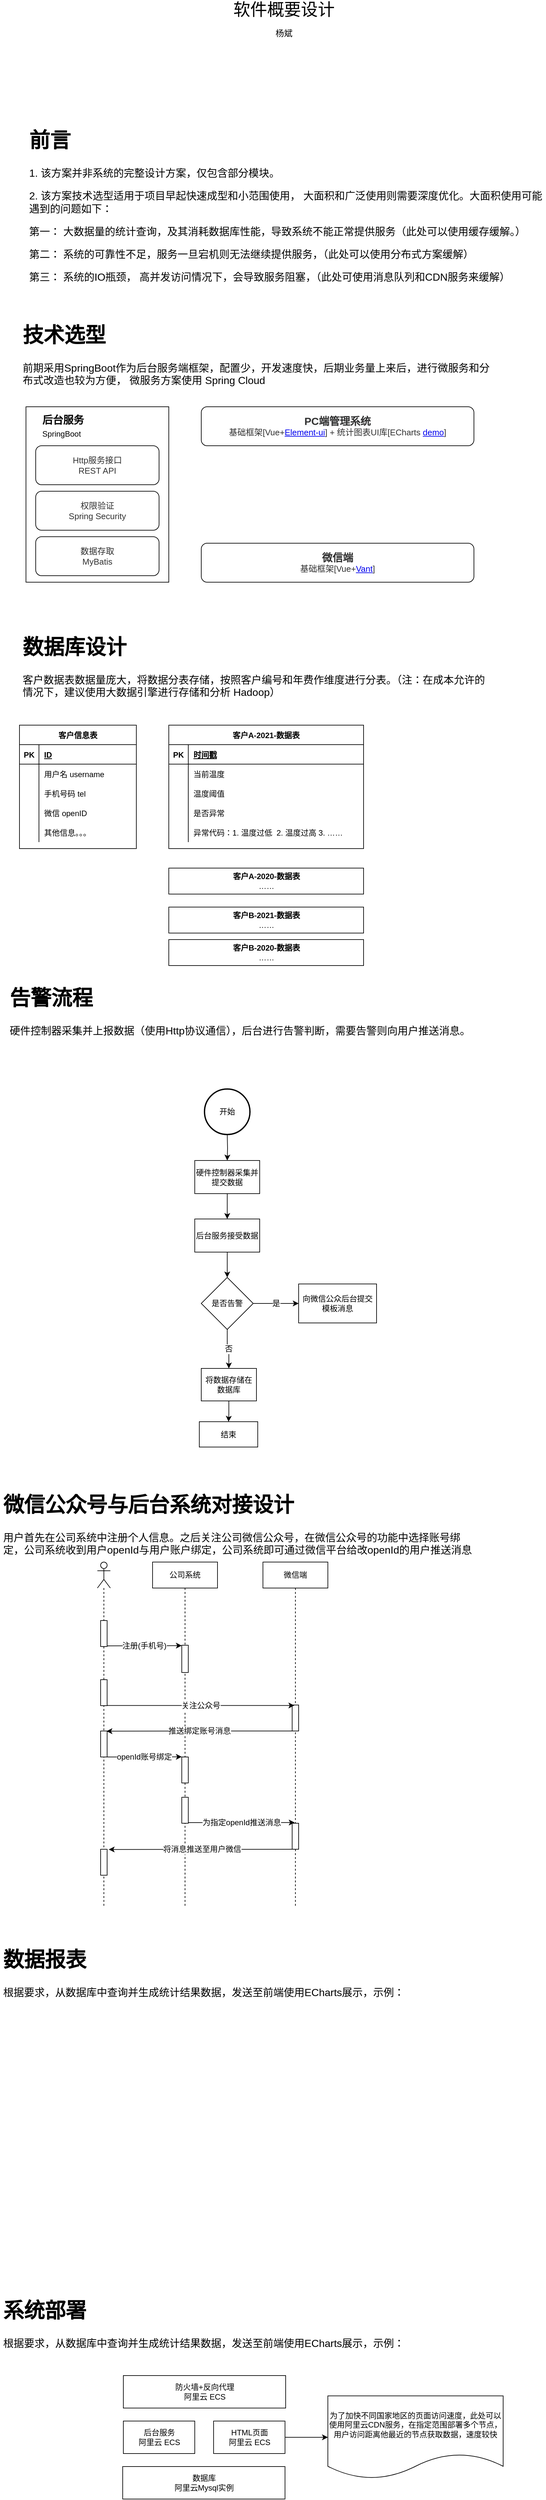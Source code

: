 <mxfile version="14.4.3" type="github">
  <diagram id="JHaTWVX0i-lWZitRwSfC" name="Page-1">
    <mxGraphModel dx="1185" dy="1783" grid="1" gridSize="10" guides="1" tooltips="1" connect="1" arrows="1" fold="1" page="1" pageScale="1" pageWidth="827" pageHeight="1169" math="0" shadow="0">
      <root>
        <mxCell id="0" />
        <mxCell id="1" parent="0" />
        <mxCell id="ALFkqxRXxDszs7MNfKY9-43" value="" style="rounded=0;whiteSpace=wrap;html=1;" vertex="1" parent="1">
          <mxGeometry x="70" y="100" width="220" height="270" as="geometry" />
        </mxCell>
        <mxCell id="fmQV6IIz-ANYhuj0cnn7-2" value="客户信息表" style="shape=table;startSize=30;container=1;collapsible=1;childLayout=tableLayout;fixedRows=1;rowLines=0;fontStyle=1;align=center;resizeLast=1;" parent="1" vertex="1">
          <mxGeometry x="60" y="590" width="180" height="190" as="geometry" />
        </mxCell>
        <mxCell id="fmQV6IIz-ANYhuj0cnn7-3" value="" style="shape=partialRectangle;collapsible=0;dropTarget=0;pointerEvents=0;fillColor=none;top=0;left=0;bottom=1;right=0;points=[[0,0.5],[1,0.5]];portConstraint=eastwest;" parent="fmQV6IIz-ANYhuj0cnn7-2" vertex="1">
          <mxGeometry y="30" width="180" height="30" as="geometry" />
        </mxCell>
        <mxCell id="fmQV6IIz-ANYhuj0cnn7-4" value="PK" style="shape=partialRectangle;connectable=0;fillColor=none;top=0;left=0;bottom=0;right=0;fontStyle=1;overflow=hidden;" parent="fmQV6IIz-ANYhuj0cnn7-3" vertex="1">
          <mxGeometry width="30" height="30" as="geometry" />
        </mxCell>
        <mxCell id="fmQV6IIz-ANYhuj0cnn7-5" value="ID" style="shape=partialRectangle;connectable=0;fillColor=none;top=0;left=0;bottom=0;right=0;align=left;spacingLeft=6;fontStyle=5;overflow=hidden;" parent="fmQV6IIz-ANYhuj0cnn7-3" vertex="1">
          <mxGeometry x="30" width="150" height="30" as="geometry" />
        </mxCell>
        <mxCell id="fmQV6IIz-ANYhuj0cnn7-6" value="" style="shape=partialRectangle;collapsible=0;dropTarget=0;pointerEvents=0;fillColor=none;top=0;left=0;bottom=0;right=0;points=[[0,0.5],[1,0.5]];portConstraint=eastwest;" parent="fmQV6IIz-ANYhuj0cnn7-2" vertex="1">
          <mxGeometry y="60" width="180" height="30" as="geometry" />
        </mxCell>
        <mxCell id="fmQV6IIz-ANYhuj0cnn7-7" value="" style="shape=partialRectangle;connectable=0;fillColor=none;top=0;left=0;bottom=0;right=0;editable=1;overflow=hidden;" parent="fmQV6IIz-ANYhuj0cnn7-6" vertex="1">
          <mxGeometry width="30" height="30" as="geometry" />
        </mxCell>
        <mxCell id="fmQV6IIz-ANYhuj0cnn7-8" value="用户名 username" style="shape=partialRectangle;connectable=0;fillColor=none;top=0;left=0;bottom=0;right=0;align=left;spacingLeft=6;overflow=hidden;" parent="fmQV6IIz-ANYhuj0cnn7-6" vertex="1">
          <mxGeometry x="30" width="150" height="30" as="geometry" />
        </mxCell>
        <mxCell id="fmQV6IIz-ANYhuj0cnn7-9" value="" style="shape=partialRectangle;collapsible=0;dropTarget=0;pointerEvents=0;fillColor=none;top=0;left=0;bottom=0;right=0;points=[[0,0.5],[1,0.5]];portConstraint=eastwest;" parent="fmQV6IIz-ANYhuj0cnn7-2" vertex="1">
          <mxGeometry y="90" width="180" height="30" as="geometry" />
        </mxCell>
        <mxCell id="fmQV6IIz-ANYhuj0cnn7-10" value="" style="shape=partialRectangle;connectable=0;fillColor=none;top=0;left=0;bottom=0;right=0;editable=1;overflow=hidden;" parent="fmQV6IIz-ANYhuj0cnn7-9" vertex="1">
          <mxGeometry width="30" height="30" as="geometry" />
        </mxCell>
        <mxCell id="fmQV6IIz-ANYhuj0cnn7-11" value="手机号码 tel" style="shape=partialRectangle;connectable=0;fillColor=none;top=0;left=0;bottom=0;right=0;align=left;spacingLeft=6;overflow=hidden;" parent="fmQV6IIz-ANYhuj0cnn7-9" vertex="1">
          <mxGeometry x="30" width="150" height="30" as="geometry" />
        </mxCell>
        <mxCell id="fmQV6IIz-ANYhuj0cnn7-12" value="" style="shape=partialRectangle;collapsible=0;dropTarget=0;pointerEvents=0;fillColor=none;top=0;left=0;bottom=0;right=0;points=[[0,0.5],[1,0.5]];portConstraint=eastwest;" parent="fmQV6IIz-ANYhuj0cnn7-2" vertex="1">
          <mxGeometry y="120" width="180" height="30" as="geometry" />
        </mxCell>
        <mxCell id="fmQV6IIz-ANYhuj0cnn7-13" value="" style="shape=partialRectangle;connectable=0;fillColor=none;top=0;left=0;bottom=0;right=0;editable=1;overflow=hidden;" parent="fmQV6IIz-ANYhuj0cnn7-12" vertex="1">
          <mxGeometry width="30" height="30" as="geometry" />
        </mxCell>
        <mxCell id="fmQV6IIz-ANYhuj0cnn7-14" value="微信 openID" style="shape=partialRectangle;connectable=0;fillColor=none;top=0;left=0;bottom=0;right=0;align=left;spacingLeft=6;overflow=hidden;" parent="fmQV6IIz-ANYhuj0cnn7-12" vertex="1">
          <mxGeometry x="30" width="150" height="30" as="geometry" />
        </mxCell>
        <mxCell id="ALFkqxRXxDszs7MNfKY9-1" value="" style="shape=partialRectangle;collapsible=0;dropTarget=0;pointerEvents=0;fillColor=none;top=0;left=0;bottom=0;right=0;points=[[0,0.5],[1,0.5]];portConstraint=eastwest;" vertex="1" parent="fmQV6IIz-ANYhuj0cnn7-2">
          <mxGeometry y="150" width="180" height="30" as="geometry" />
        </mxCell>
        <mxCell id="ALFkqxRXxDszs7MNfKY9-2" value="" style="shape=partialRectangle;connectable=0;fillColor=none;top=0;left=0;bottom=0;right=0;editable=1;overflow=hidden;" vertex="1" parent="ALFkqxRXxDszs7MNfKY9-1">
          <mxGeometry width="30" height="30" as="geometry" />
        </mxCell>
        <mxCell id="ALFkqxRXxDszs7MNfKY9-3" value="其他信息。。。" style="shape=partialRectangle;connectable=0;fillColor=none;top=0;left=0;bottom=0;right=0;align=left;spacingLeft=6;overflow=hidden;" vertex="1" parent="ALFkqxRXxDszs7MNfKY9-1">
          <mxGeometry x="30" width="150" height="30" as="geometry" />
        </mxCell>
        <mxCell id="fmQV6IIz-ANYhuj0cnn7-15" value="&lt;div style=&quot;resize: none ; outline: 0px ; font-size: 13px ; color: rgb(50 , 50 , 50)&quot;&gt;&lt;font style=&quot;vertical-align: inherit&quot;&gt;&lt;font style=&quot;vertical-align: inherit&quot;&gt;Http服务接口&lt;/font&gt;&lt;/font&gt;&lt;/div&gt;&lt;span style=&quot;color: rgb(50 , 50 , 50) ; font-size: 13px ; background-color: rgba(255 , 255 , 255 , 0.01)&quot;&gt;&lt;font style=&quot;vertical-align: inherit&quot;&gt;&lt;font style=&quot;vertical-align: inherit&quot;&gt;REST API&lt;/font&gt;&lt;/font&gt;&lt;/span&gt;" style="rounded=1;whiteSpace=wrap;html=1;" parent="1" vertex="1">
          <mxGeometry x="85" y="160" width="190" height="60" as="geometry" />
        </mxCell>
        <mxCell id="fmQV6IIz-ANYhuj0cnn7-16" value="&lt;div style=&quot;resize: none ; outline: 0px ; font-size: 13px ; color: rgb(50 , 50 , 50)&quot;&gt;&lt;span style=&quot;background-color: rgba(255 , 255 , 255 , 0.01)&quot;&gt;&lt;font style=&quot;vertical-align: inherit&quot;&gt;&lt;font style=&quot;vertical-align: inherit&quot;&gt;权限验证&lt;/font&gt;&lt;/font&gt;&lt;/span&gt;&lt;div style=&quot;resize: none ; outline: 0px&quot;&gt;Spring Security&lt;/div&gt;&lt;/div&gt;" style="rounded=1;whiteSpace=wrap;html=1;" parent="1" vertex="1">
          <mxGeometry x="85" y="230" width="190" height="60" as="geometry" />
        </mxCell>
        <mxCell id="fmQV6IIz-ANYhuj0cnn7-17" value="&lt;div style=&quot;resize: none ; outline: 0px ; font-size: 13px ; color: rgb(50 , 50 , 50)&quot;&gt;&lt;span style=&quot;background-color: rgba(255 , 255 , 255 , 0.01)&quot;&gt;数据存取&lt;/span&gt;&lt;br&gt;&lt;div style=&quot;resize: none ; outline: 0px&quot;&gt;MyBatis&lt;/div&gt;&lt;/div&gt;" style="rounded=1;whiteSpace=wrap;html=1;" parent="1" vertex="1">
          <mxGeometry x="85" y="300" width="190" height="60" as="geometry" />
        </mxCell>
        <mxCell id="ALFkqxRXxDszs7MNfKY9-4" value="客户A-2021-数据表" style="shape=table;startSize=30;container=1;collapsible=1;childLayout=tableLayout;fixedRows=1;rowLines=0;fontStyle=1;align=center;resizeLast=1;" vertex="1" parent="1">
          <mxGeometry x="290" y="590" width="300" height="190" as="geometry" />
        </mxCell>
        <mxCell id="ALFkqxRXxDszs7MNfKY9-5" value="" style="shape=partialRectangle;collapsible=0;dropTarget=0;pointerEvents=0;fillColor=none;top=0;left=0;bottom=1;right=0;points=[[0,0.5],[1,0.5]];portConstraint=eastwest;" vertex="1" parent="ALFkqxRXxDszs7MNfKY9-4">
          <mxGeometry y="30" width="300" height="30" as="geometry" />
        </mxCell>
        <mxCell id="ALFkqxRXxDszs7MNfKY9-6" value="PK" style="shape=partialRectangle;connectable=0;fillColor=none;top=0;left=0;bottom=0;right=0;fontStyle=1;overflow=hidden;" vertex="1" parent="ALFkqxRXxDszs7MNfKY9-5">
          <mxGeometry width="30" height="30" as="geometry" />
        </mxCell>
        <mxCell id="ALFkqxRXxDszs7MNfKY9-7" value="时间戳" style="shape=partialRectangle;connectable=0;fillColor=none;top=0;left=0;bottom=0;right=0;align=left;spacingLeft=6;fontStyle=5;overflow=hidden;" vertex="1" parent="ALFkqxRXxDszs7MNfKY9-5">
          <mxGeometry x="30" width="270" height="30" as="geometry" />
        </mxCell>
        <mxCell id="ALFkqxRXxDszs7MNfKY9-8" value="" style="shape=partialRectangle;collapsible=0;dropTarget=0;pointerEvents=0;fillColor=none;top=0;left=0;bottom=0;right=0;points=[[0,0.5],[1,0.5]];portConstraint=eastwest;" vertex="1" parent="ALFkqxRXxDszs7MNfKY9-4">
          <mxGeometry y="60" width="300" height="30" as="geometry" />
        </mxCell>
        <mxCell id="ALFkqxRXxDszs7MNfKY9-9" value="" style="shape=partialRectangle;connectable=0;fillColor=none;top=0;left=0;bottom=0;right=0;editable=1;overflow=hidden;" vertex="1" parent="ALFkqxRXxDszs7MNfKY9-8">
          <mxGeometry width="30" height="30" as="geometry" />
        </mxCell>
        <mxCell id="ALFkqxRXxDszs7MNfKY9-10" value="当前温度" style="shape=partialRectangle;connectable=0;fillColor=none;top=0;left=0;bottom=0;right=0;align=left;spacingLeft=6;overflow=hidden;" vertex="1" parent="ALFkqxRXxDszs7MNfKY9-8">
          <mxGeometry x="30" width="270" height="30" as="geometry" />
        </mxCell>
        <mxCell id="ALFkqxRXxDszs7MNfKY9-11" value="" style="shape=partialRectangle;collapsible=0;dropTarget=0;pointerEvents=0;fillColor=none;top=0;left=0;bottom=0;right=0;points=[[0,0.5],[1,0.5]];portConstraint=eastwest;" vertex="1" parent="ALFkqxRXxDszs7MNfKY9-4">
          <mxGeometry y="90" width="300" height="30" as="geometry" />
        </mxCell>
        <mxCell id="ALFkqxRXxDszs7MNfKY9-12" value="" style="shape=partialRectangle;connectable=0;fillColor=none;top=0;left=0;bottom=0;right=0;editable=1;overflow=hidden;" vertex="1" parent="ALFkqxRXxDszs7MNfKY9-11">
          <mxGeometry width="30" height="30" as="geometry" />
        </mxCell>
        <mxCell id="ALFkqxRXxDszs7MNfKY9-13" value="温度阈值" style="shape=partialRectangle;connectable=0;fillColor=none;top=0;left=0;bottom=0;right=0;align=left;spacingLeft=6;overflow=hidden;" vertex="1" parent="ALFkqxRXxDszs7MNfKY9-11">
          <mxGeometry x="30" width="270" height="30" as="geometry" />
        </mxCell>
        <mxCell id="ALFkqxRXxDszs7MNfKY9-14" value="" style="shape=partialRectangle;collapsible=0;dropTarget=0;pointerEvents=0;fillColor=none;top=0;left=0;bottom=0;right=0;points=[[0,0.5],[1,0.5]];portConstraint=eastwest;" vertex="1" parent="ALFkqxRXxDszs7MNfKY9-4">
          <mxGeometry y="120" width="300" height="30" as="geometry" />
        </mxCell>
        <mxCell id="ALFkqxRXxDszs7MNfKY9-15" value="" style="shape=partialRectangle;connectable=0;fillColor=none;top=0;left=0;bottom=0;right=0;editable=1;overflow=hidden;" vertex="1" parent="ALFkqxRXxDszs7MNfKY9-14">
          <mxGeometry width="30" height="30" as="geometry" />
        </mxCell>
        <mxCell id="ALFkqxRXxDszs7MNfKY9-16" value="是否异常" style="shape=partialRectangle;connectable=0;fillColor=none;top=0;left=0;bottom=0;right=0;align=left;spacingLeft=6;overflow=hidden;" vertex="1" parent="ALFkqxRXxDszs7MNfKY9-14">
          <mxGeometry x="30" width="270" height="30" as="geometry" />
        </mxCell>
        <mxCell id="ALFkqxRXxDszs7MNfKY9-17" value="" style="shape=partialRectangle;collapsible=0;dropTarget=0;pointerEvents=0;fillColor=none;top=0;left=0;bottom=0;right=0;points=[[0,0.5],[1,0.5]];portConstraint=eastwest;" vertex="1" parent="ALFkqxRXxDszs7MNfKY9-4">
          <mxGeometry y="150" width="300" height="30" as="geometry" />
        </mxCell>
        <mxCell id="ALFkqxRXxDszs7MNfKY9-18" value="" style="shape=partialRectangle;connectable=0;fillColor=none;top=0;left=0;bottom=0;right=0;editable=1;overflow=hidden;" vertex="1" parent="ALFkqxRXxDszs7MNfKY9-17">
          <mxGeometry width="30" height="30" as="geometry" />
        </mxCell>
        <mxCell id="ALFkqxRXxDszs7MNfKY9-19" value="异常代码：1. 温度过低  2. 温度过高 3. ……" style="shape=partialRectangle;connectable=0;fillColor=none;top=0;left=0;bottom=0;right=0;align=left;spacingLeft=6;overflow=hidden;" vertex="1" parent="ALFkqxRXxDszs7MNfKY9-17">
          <mxGeometry x="30" width="270" height="30" as="geometry" />
        </mxCell>
        <mxCell id="ALFkqxRXxDszs7MNfKY9-36" value="&lt;b&gt;客户A-2020-数据表&lt;/b&gt;&lt;br&gt;……" style="html=1;" vertex="1" parent="1">
          <mxGeometry x="290" y="810" width="300" height="40" as="geometry" />
        </mxCell>
        <mxCell id="ALFkqxRXxDszs7MNfKY9-37" value="&lt;b&gt;客户B-2021-数据表&lt;/b&gt;&lt;br&gt;……" style="html=1;" vertex="1" parent="1">
          <mxGeometry x="290" y="870" width="300" height="40" as="geometry" />
        </mxCell>
        <mxCell id="ALFkqxRXxDszs7MNfKY9-38" value="&lt;b&gt;客户B-2020-数据表&lt;/b&gt;&lt;br&gt;……" style="html=1;" vertex="1" parent="1">
          <mxGeometry x="290" y="920" width="300" height="40" as="geometry" />
        </mxCell>
        <mxCell id="ALFkqxRXxDszs7MNfKY9-40" value="&lt;div style=&quot;resize: none ; outline: 0px ; font-size: 13px ; color: rgb(50 , 50 , 50)&quot;&gt;&lt;/div&gt;&lt;font style=&quot;vertical-align: inherit&quot;&gt;&lt;font style=&quot;vertical-align: inherit&quot;&gt;&lt;span style=&quot;color: rgb(50 , 50 , 50) ; background-color: rgb(248 , 249 , 250)&quot;&gt;&lt;b&gt;&lt;font style=&quot;font-size: 16px&quot;&gt;PC端管理系统&lt;/font&gt;&lt;/b&gt;&lt;/span&gt;&lt;br&gt;&lt;span style=&quot;background-color: rgba(255 , 255 , 255 , 0.01)&quot;&gt;&lt;font color=&quot;#323232&quot;&gt;&lt;span style=&quot;font-size: 13px&quot;&gt;基础框架[Vue+&lt;a href=&quot;https://element.faas.ele.me/#/zh-CN&quot;&gt;Element-ui&lt;/a&gt;] + 统计图表UI库[ECharts&amp;nbsp;&lt;a href=&quot;data:page/id,JHaTWVX0i-lWZitRwSfC&quot;&gt;demo&lt;/a&gt;]&lt;/span&gt;&lt;/font&gt;&lt;br&gt;&lt;/span&gt;&lt;/font&gt;&lt;/font&gt;" style="rounded=1;whiteSpace=wrap;html=1;" vertex="1" parent="1">
          <mxGeometry x="340" y="100" width="420" height="60" as="geometry" />
        </mxCell>
        <mxCell id="ALFkqxRXxDszs7MNfKY9-41" value="&lt;div style=&quot;resize: none ; outline: 0px ; font-size: 13px ; color: rgb(50 , 50 , 50)&quot;&gt;&lt;/div&gt;&lt;font style=&quot;vertical-align: inherit&quot;&gt;&lt;font style=&quot;vertical-align: inherit&quot;&gt;&lt;font color=&quot;#323232&quot;&gt;&lt;span style=&quot;font-size: 16px&quot;&gt;&lt;b&gt;微信端&lt;/b&gt;&lt;/span&gt;&lt;/font&gt;&lt;br&gt;&lt;span style=&quot;background-color: rgba(255 , 255 , 255 , 0.01)&quot;&gt;&lt;font color=&quot;#323232&quot;&gt;&lt;span style=&quot;font-size: 13px&quot;&gt;基础框架[Vue+&lt;a href=&quot;https://vant-contrib.gitee.io/vant-weapp/#/intro&quot;&gt;Vant&lt;/a&gt;]&lt;/span&gt;&lt;/font&gt;&lt;br&gt;&lt;/span&gt;&lt;/font&gt;&lt;/font&gt;" style="rounded=1;whiteSpace=wrap;html=1;" vertex="1" parent="1">
          <mxGeometry x="340" y="310" width="420" height="60" as="geometry" />
        </mxCell>
        <mxCell id="ALFkqxRXxDszs7MNfKY9-44" value="&amp;nbsp;后台服务&lt;br&gt;&lt;span style=&quot;font-weight: normal&quot;&gt;&lt;font style=&quot;font-size: 12px&quot;&gt;SpringBoot&lt;/font&gt;&lt;/span&gt;" style="text;html=1;strokeColor=none;fillColor=none;align=center;verticalAlign=middle;whiteSpace=wrap;rounded=0;fontSize=16;fontStyle=1" vertex="1" parent="1">
          <mxGeometry x="70" y="120" width="110" height="20" as="geometry" />
        </mxCell>
        <mxCell id="ALFkqxRXxDszs7MNfKY9-46" value="&lt;h1&gt;数据库设计&lt;/h1&gt;&lt;p&gt;客户数据表数据量庞大，将数据分表存储，按照客户编号和年费作维度进行分表。（注：在成本允许的情况下，建议使用大数据引擎进行存储和分析 Hadoop）&lt;/p&gt;" style="text;html=1;strokeColor=none;fillColor=none;spacing=5;spacingTop=-20;whiteSpace=wrap;overflow=hidden;rounded=0;fontSize=16;" vertex="1" parent="1">
          <mxGeometry x="60" y="440" width="730" height="120" as="geometry" />
        </mxCell>
        <mxCell id="ALFkqxRXxDszs7MNfKY9-47" value="&lt;h1&gt;技术选型&lt;/h1&gt;&lt;p&gt;前期采用SpringBoot作为后台服务端框架，配置少，开发速度快，后期业务量上来后，进行微服务和分布式改造也较为方便， 微服务方案使用 Spring Cloud&lt;/p&gt;" style="text;html=1;strokeColor=none;fillColor=none;spacing=5;spacingTop=-20;whiteSpace=wrap;overflow=hidden;rounded=0;fontSize=16;" vertex="1" parent="1">
          <mxGeometry x="60" y="-40" width="730" height="120" as="geometry" />
        </mxCell>
        <mxCell id="ALFkqxRXxDszs7MNfKY9-48" value="&lt;h1&gt;告警流程&lt;/h1&gt;&lt;p&gt;硬件控制器采集并上报数据（使用Http协议通信），后台进行告警判断，需要告警则向用户推送消息。&lt;/p&gt;" style="text;html=1;strokeColor=none;fillColor=none;spacing=5;spacingTop=-20;whiteSpace=wrap;overflow=hidden;rounded=0;fontSize=16;" vertex="1" parent="1">
          <mxGeometry x="40" y="980" width="730" height="120" as="geometry" />
        </mxCell>
        <mxCell id="ALFkqxRXxDszs7MNfKY9-83" style="edgeStyle=orthogonalEdgeStyle;rounded=0;orthogonalLoop=1;jettySize=auto;html=1;exitX=0.5;exitY=1;exitDx=0;exitDy=0;fontSize=12;" edge="1" parent="1" target="ALFkqxRXxDszs7MNfKY9-81">
          <mxGeometry relative="1" as="geometry">
            <mxPoint x="380" y="1220" as="sourcePoint" />
          </mxGeometry>
        </mxCell>
        <mxCell id="ALFkqxRXxDszs7MNfKY9-87" value="" style="edgeStyle=orthogonalEdgeStyle;rounded=0;orthogonalLoop=1;jettySize=auto;html=1;fontSize=12;" edge="1" parent="1" source="ALFkqxRXxDszs7MNfKY9-81" target="ALFkqxRXxDszs7MNfKY9-86">
          <mxGeometry relative="1" as="geometry" />
        </mxCell>
        <mxCell id="ALFkqxRXxDszs7MNfKY9-81" value="硬件控制器采集并提交数据" style="rounded=0;whiteSpace=wrap;html=1;fontSize=12;" vertex="1" parent="1">
          <mxGeometry x="330" y="1260" width="100" height="51" as="geometry" />
        </mxCell>
        <mxCell id="ALFkqxRXxDszs7MNfKY9-89" value="" style="edgeStyle=orthogonalEdgeStyle;rounded=0;orthogonalLoop=1;jettySize=auto;html=1;fontSize=12;" edge="1" parent="1" source="ALFkqxRXxDszs7MNfKY9-86" target="ALFkqxRXxDszs7MNfKY9-88">
          <mxGeometry relative="1" as="geometry" />
        </mxCell>
        <mxCell id="ALFkqxRXxDszs7MNfKY9-86" value="后台服务接受数据" style="rounded=0;whiteSpace=wrap;html=1;fontSize=12;" vertex="1" parent="1">
          <mxGeometry x="330" y="1350" width="100" height="51" as="geometry" />
        </mxCell>
        <mxCell id="ALFkqxRXxDszs7MNfKY9-91" value="是" style="edgeStyle=orthogonalEdgeStyle;rounded=0;orthogonalLoop=1;jettySize=auto;html=1;fontSize=12;" edge="1" parent="1" source="ALFkqxRXxDszs7MNfKY9-88" target="ALFkqxRXxDszs7MNfKY9-90">
          <mxGeometry relative="1" as="geometry" />
        </mxCell>
        <mxCell id="ALFkqxRXxDszs7MNfKY9-94" value="否" style="edgeStyle=orthogonalEdgeStyle;rounded=0;orthogonalLoop=1;jettySize=auto;html=1;fontSize=12;" edge="1" parent="1" source="ALFkqxRXxDszs7MNfKY9-88" target="ALFkqxRXxDszs7MNfKY9-93">
          <mxGeometry relative="1" as="geometry" />
        </mxCell>
        <mxCell id="ALFkqxRXxDszs7MNfKY9-88" value="是否告警" style="rhombus;whiteSpace=wrap;html=1;rounded=0;" vertex="1" parent="1">
          <mxGeometry x="340" y="1440" width="80" height="80" as="geometry" />
        </mxCell>
        <mxCell id="ALFkqxRXxDszs7MNfKY9-90" value="向微信公众后台提交模板消息" style="whiteSpace=wrap;html=1;rounded=0;" vertex="1" parent="1">
          <mxGeometry x="490" y="1450" width="120" height="60" as="geometry" />
        </mxCell>
        <mxCell id="ALFkqxRXxDszs7MNfKY9-99" value="" style="edgeStyle=orthogonalEdgeStyle;rounded=0;orthogonalLoop=1;jettySize=auto;html=1;fontSize=12;" edge="1" parent="1" source="ALFkqxRXxDszs7MNfKY9-93" target="ALFkqxRXxDszs7MNfKY9-98">
          <mxGeometry relative="1" as="geometry" />
        </mxCell>
        <mxCell id="ALFkqxRXxDszs7MNfKY9-93" value="将数据存储在数据库" style="whiteSpace=wrap;html=1;rounded=0;" vertex="1" parent="1">
          <mxGeometry x="340" y="1580" width="85" height="50" as="geometry" />
        </mxCell>
        <mxCell id="ALFkqxRXxDszs7MNfKY9-97" value="开始" style="strokeWidth=2;html=1;shape=mxgraph.flowchart.start_2;whiteSpace=wrap;fontSize=12;" vertex="1" parent="1">
          <mxGeometry x="345" y="1150" width="70" height="70" as="geometry" />
        </mxCell>
        <mxCell id="ALFkqxRXxDszs7MNfKY9-98" value="结束" style="whiteSpace=wrap;html=1;rounded=0;" vertex="1" parent="1">
          <mxGeometry x="337" y="1662" width="90" height="39" as="geometry" />
        </mxCell>
        <mxCell id="ALFkqxRXxDszs7MNfKY9-100" value="&lt;h1&gt;微信公众号与后台系统对接设计&lt;/h1&gt;&lt;p&gt;用户首先在公司系统中注册个人信息。之后关注公司微信公众号，在微信公众号的功能中选择账号绑定，公司系统收到用户openId与用户账户绑定，公司系统即可通过微信平台给改openId的用户推送消息&lt;/p&gt;" style="text;html=1;strokeColor=none;fillColor=none;spacing=5;spacingTop=-20;whiteSpace=wrap;overflow=hidden;rounded=0;fontSize=16;" vertex="1" parent="1">
          <mxGeometry x="30" y="1760" width="730" height="120" as="geometry" />
        </mxCell>
        <mxCell id="ALFkqxRXxDszs7MNfKY9-107" value="注册(手机号)" style="edgeStyle=orthogonalEdgeStyle;rounded=0;orthogonalLoop=1;jettySize=auto;html=1;entryX=0;entryY=0.015;entryDx=0;entryDy=0;entryPerimeter=0;fontSize=12;" edge="1" parent="1" target="ALFkqxRXxDszs7MNfKY9-106">
          <mxGeometry relative="1" as="geometry">
            <mxPoint x="195" y="2007" as="sourcePoint" />
            <Array as="points">
              <mxPoint x="310" y="2007" />
            </Array>
          </mxGeometry>
        </mxCell>
        <mxCell id="ALFkqxRXxDszs7MNfKY9-102" value="公司系统" style="shape=umlLifeline;perimeter=lifelinePerimeter;whiteSpace=wrap;html=1;container=1;collapsible=0;recursiveResize=0;outlineConnect=0;fontSize=12;" vertex="1" parent="1">
          <mxGeometry x="265" y="1878" width="100" height="532" as="geometry" />
        </mxCell>
        <mxCell id="ALFkqxRXxDszs7MNfKY9-106" value="" style="html=1;points=[];perimeter=orthogonalPerimeter;fontSize=12;" vertex="1" parent="ALFkqxRXxDszs7MNfKY9-102">
          <mxGeometry x="45" y="128" width="10" height="42" as="geometry" />
        </mxCell>
        <mxCell id="ALFkqxRXxDszs7MNfKY9-116" value="" style="html=1;points=[];perimeter=orthogonalPerimeter;fontSize=12;" vertex="1" parent="ALFkqxRXxDszs7MNfKY9-102">
          <mxGeometry x="45" y="300" width="10" height="40" as="geometry" />
        </mxCell>
        <mxCell id="ALFkqxRXxDszs7MNfKY9-118" value="" style="html=1;points=[];perimeter=orthogonalPerimeter;fontSize=12;" vertex="1" parent="ALFkqxRXxDszs7MNfKY9-102">
          <mxGeometry x="45" y="362" width="10" height="40" as="geometry" />
        </mxCell>
        <mxCell id="ALFkqxRXxDszs7MNfKY9-103" value="微信端" style="shape=umlLifeline;perimeter=lifelinePerimeter;whiteSpace=wrap;html=1;container=1;collapsible=0;recursiveResize=0;outlineConnect=0;fontSize=12;" vertex="1" parent="1">
          <mxGeometry x="435" y="1878" width="100" height="532" as="geometry" />
        </mxCell>
        <mxCell id="ALFkqxRXxDszs7MNfKY9-112" value="" style="html=1;points=[];perimeter=orthogonalPerimeter;fontSize=12;" vertex="1" parent="ALFkqxRXxDszs7MNfKY9-103">
          <mxGeometry x="45" y="220" width="10" height="40" as="geometry" />
        </mxCell>
        <mxCell id="ALFkqxRXxDszs7MNfKY9-119" value="" style="html=1;points=[];perimeter=orthogonalPerimeter;fontSize=12;" vertex="1" parent="ALFkqxRXxDszs7MNfKY9-103">
          <mxGeometry x="45" y="402" width="10" height="40" as="geometry" />
        </mxCell>
        <mxCell id="ALFkqxRXxDszs7MNfKY9-108" value="" style="shape=umlLifeline;participant=umlActor;perimeter=lifelinePerimeter;whiteSpace=wrap;html=1;container=1;collapsible=0;recursiveResize=0;verticalAlign=top;spacingTop=36;outlineConnect=0;fontSize=12;" vertex="1" parent="1">
          <mxGeometry x="180" y="1878" width="20" height="532" as="geometry" />
        </mxCell>
        <mxCell id="ALFkqxRXxDszs7MNfKY9-109" value="" style="html=1;points=[];perimeter=orthogonalPerimeter;fontSize=12;" vertex="1" parent="ALFkqxRXxDszs7MNfKY9-108">
          <mxGeometry x="5" y="90" width="10" height="40" as="geometry" />
        </mxCell>
        <mxCell id="ALFkqxRXxDszs7MNfKY9-110" value="" style="html=1;points=[];perimeter=orthogonalPerimeter;fontSize=12;" vertex="1" parent="ALFkqxRXxDszs7MNfKY9-108">
          <mxGeometry x="5" y="181" width="10" height="40" as="geometry" />
        </mxCell>
        <mxCell id="ALFkqxRXxDszs7MNfKY9-113" value="关注公众号" style="edgeStyle=orthogonalEdgeStyle;rounded=0;orthogonalLoop=1;jettySize=auto;html=1;entryX=0.333;entryY=0.018;entryDx=0;entryDy=0;entryPerimeter=0;fontSize=12;" edge="1" parent="1" source="ALFkqxRXxDszs7MNfKY9-110" target="ALFkqxRXxDszs7MNfKY9-112">
          <mxGeometry relative="1" as="geometry">
            <Array as="points">
              <mxPoint x="190" y="2099" />
              <mxPoint x="475" y="2099" />
            </Array>
          </mxGeometry>
        </mxCell>
        <mxCell id="ALFkqxRXxDszs7MNfKY9-117" value="openId账号绑定" style="edgeStyle=orthogonalEdgeStyle;rounded=0;orthogonalLoop=1;jettySize=auto;html=1;entryX=0;entryY=-0.007;entryDx=0;entryDy=0;entryPerimeter=0;fontSize=12;" edge="1" parent="1" source="ALFkqxRXxDszs7MNfKY9-114" target="ALFkqxRXxDszs7MNfKY9-116">
          <mxGeometry relative="1" as="geometry">
            <Array as="points">
              <mxPoint x="245" y="2178" />
              <mxPoint x="245" y="2178" />
            </Array>
          </mxGeometry>
        </mxCell>
        <mxCell id="ALFkqxRXxDszs7MNfKY9-114" value="" style="html=1;points=[];perimeter=orthogonalPerimeter;fontSize=12;" vertex="1" parent="1">
          <mxGeometry x="185" y="2138" width="10" height="40" as="geometry" />
        </mxCell>
        <mxCell id="ALFkqxRXxDszs7MNfKY9-115" value="推送绑定账号消息" style="edgeStyle=orthogonalEdgeStyle;rounded=0;orthogonalLoop=1;jettySize=auto;html=1;entryX=0.9;entryY=0.007;entryDx=0;entryDy=0;entryPerimeter=0;fontSize=12;" edge="1" parent="1" source="ALFkqxRXxDszs7MNfKY9-112" target="ALFkqxRXxDszs7MNfKY9-114">
          <mxGeometry relative="1" as="geometry">
            <Array as="points">
              <mxPoint x="355" y="2138" />
              <mxPoint x="355" y="2138" />
            </Array>
          </mxGeometry>
        </mxCell>
        <mxCell id="ALFkqxRXxDszs7MNfKY9-120" value="为指定openId推送消息" style="edgeStyle=orthogonalEdgeStyle;rounded=0;orthogonalLoop=1;jettySize=auto;html=1;entryX=0.383;entryY=-0.028;entryDx=0;entryDy=0;entryPerimeter=0;fontSize=12;" edge="1" parent="1" source="ALFkqxRXxDszs7MNfKY9-118" target="ALFkqxRXxDszs7MNfKY9-119">
          <mxGeometry relative="1" as="geometry">
            <Array as="points">
              <mxPoint x="370" y="2279" />
              <mxPoint x="370" y="2279" />
            </Array>
          </mxGeometry>
        </mxCell>
        <mxCell id="ALFkqxRXxDszs7MNfKY9-121" value="" style="html=1;points=[];perimeter=orthogonalPerimeter;fontSize=12;" vertex="1" parent="1">
          <mxGeometry x="185" y="2320" width="10" height="40" as="geometry" />
        </mxCell>
        <mxCell id="ALFkqxRXxDszs7MNfKY9-122" value="将消息推送至用户微信" style="edgeStyle=orthogonalEdgeStyle;rounded=0;orthogonalLoop=1;jettySize=auto;html=1;entryX=1.25;entryY=0.008;entryDx=0;entryDy=0;entryPerimeter=0;fontSize=12;" edge="1" parent="1" source="ALFkqxRXxDszs7MNfKY9-119" target="ALFkqxRXxDszs7MNfKY9-121">
          <mxGeometry relative="1" as="geometry">
            <Array as="points">
              <mxPoint x="485" y="2320" />
            </Array>
          </mxGeometry>
        </mxCell>
        <mxCell id="ALFkqxRXxDszs7MNfKY9-123" value="&lt;h1&gt;数据报表&lt;/h1&gt;&lt;p&gt;根据要求，从数据库中查询并生成统计结果数据，发送至前端使用ECharts展示，示例：&lt;/p&gt;" style="text;html=1;strokeColor=none;fillColor=none;spacing=5;spacingTop=-20;whiteSpace=wrap;overflow=hidden;rounded=0;fontSize=16;" vertex="1" parent="1">
          <mxGeometry x="30" y="2460" width="730" height="120" as="geometry" />
        </mxCell>
        <mxCell id="ALFkqxRXxDszs7MNfKY9-126" value="" style="shape=image;imageAspect=0;aspect=fixed;verticalLabelPosition=bottom;verticalAlign=top;fontSize=12;image=https://cdn.jsdelivr.net/gh/apache/echarts-website@asf-site/examples/data/thumb/scatter-weight.webp?_v_=1612615474746;" vertex="1" parent="1">
          <mxGeometry x="30" y="2560" width="240" height="180" as="geometry" />
        </mxCell>
        <mxCell id="ALFkqxRXxDszs7MNfKY9-127" value="" style="shape=image;imageAspect=0;aspect=fixed;verticalLabelPosition=bottom;verticalAlign=top;fontSize=12;image=https://cdn.jsdelivr.net/gh/apache/echarts-website@asf-site/examples/data/thumb/scatter-nutrients-matrix.webp?_v_=1612615474746;" vertex="1" parent="1">
          <mxGeometry x="290" y="2560" width="240" height="180" as="geometry" />
        </mxCell>
        <mxCell id="ALFkqxRXxDszs7MNfKY9-128" value="" style="shape=image;imageAspect=0;aspect=fixed;verticalLabelPosition=bottom;verticalAlign=top;fontSize=12;image=https://cdn.jsdelivr.net/gh/apache/echarts-website@asf-site/examples/data/thumb/parallel-aqi.webp?_v_=1612615474746;" vertex="1" parent="1">
          <mxGeometry x="550" y="2560" width="240" height="180" as="geometry" />
        </mxCell>
        <mxCell id="ALFkqxRXxDszs7MNfKY9-129" value="" style="shape=image;imageAspect=0;aspect=fixed;verticalLabelPosition=bottom;verticalAlign=top;fontSize=12;image=https://cdn.jsdelivr.net/gh/apache/echarts-website@asf-site/examples/data/thumb/watermark.webp?_v_=1612615474746;" vertex="1" parent="1">
          <mxGeometry x="30" y="2770" width="240" height="180" as="geometry" />
        </mxCell>
        <mxCell id="ALFkqxRXxDszs7MNfKY9-130" value="" style="shape=image;imageAspect=0;aspect=fixed;verticalLabelPosition=bottom;verticalAlign=top;fontSize=12;image=https://cdn.jsdelivr.net/gh/apache/echarts-website@asf-site/examples/data/thumb/bar-race-country.webp?_v_=1612615474746;" vertex="1" parent="1">
          <mxGeometry x="300" y="2770" width="253.33" height="190" as="geometry" />
        </mxCell>
        <mxCell id="ALFkqxRXxDszs7MNfKY9-131" value="&lt;h1&gt;系统部署&lt;/h1&gt;&lt;p&gt;根据要求，从数据库中查询并生成统计结果数据，发送至前端使用ECharts展示，示例：&lt;/p&gt;" style="text;html=1;strokeColor=none;fillColor=none;spacing=5;spacingTop=-20;whiteSpace=wrap;overflow=hidden;rounded=0;fontSize=16;" vertex="1" parent="1">
          <mxGeometry x="30" y="3000" width="730" height="120" as="geometry" />
        </mxCell>
        <mxCell id="ALFkqxRXxDszs7MNfKY9-132" value="后台服务&lt;br&gt;阿里云 ECS" style="html=1;fontSize=12;" vertex="1" parent="1">
          <mxGeometry x="220" y="3200" width="110" height="50" as="geometry" />
        </mxCell>
        <mxCell id="ALFkqxRXxDszs7MNfKY9-137" value="" style="edgeStyle=orthogonalEdgeStyle;rounded=0;orthogonalLoop=1;jettySize=auto;html=1;fontSize=12;" edge="1" parent="1" source="ALFkqxRXxDszs7MNfKY9-133" target="ALFkqxRXxDszs7MNfKY9-136">
          <mxGeometry relative="1" as="geometry" />
        </mxCell>
        <mxCell id="ALFkqxRXxDszs7MNfKY9-133" value="HTML页面&lt;br&gt;阿里云 ECS" style="html=1;fontSize=12;" vertex="1" parent="1">
          <mxGeometry x="359" y="3200" width="110" height="50" as="geometry" />
        </mxCell>
        <mxCell id="ALFkqxRXxDszs7MNfKY9-134" value="防火墙+反向代理&lt;br&gt;阿里云 ECS" style="html=1;fontSize=12;" vertex="1" parent="1">
          <mxGeometry x="220" y="3130" width="250" height="50" as="geometry" />
        </mxCell>
        <mxCell id="ALFkqxRXxDszs7MNfKY9-135" value="数据库&lt;br&gt;阿里云Mysql实例" style="html=1;fontSize=12;" vertex="1" parent="1">
          <mxGeometry x="219" y="3270" width="250" height="50" as="geometry" />
        </mxCell>
        <mxCell id="ALFkqxRXxDszs7MNfKY9-136" value="为了加快不同国家地区的页面访问速度，此处可以使用阿里云CDN服务，在指定范围部署多个节点，用户访问距离他最近的节点获取数据，速度较快" style="shape=document;whiteSpace=wrap;html=1;boundedLbl=1;" vertex="1" parent="1">
          <mxGeometry x="535" y="3161.25" width="270" height="127.5" as="geometry" />
        </mxCell>
        <mxCell id="ALFkqxRXxDszs7MNfKY9-139" value="&lt;h1&gt;前言&lt;/h1&gt;&lt;p&gt;1. 该方案并非系统的完整设计方案，仅包含部分模块。&lt;/p&gt;&lt;p&gt;2. 该方案技术选型适用于项目早起快速成型和小范围使用， 大面积和广泛使用则需要深度优化。大面积使用可能遇到的问题如下：&lt;/p&gt;&lt;p&gt;第一： 大数据量的统计查询，及其消耗数据库性能，导致系统不能正常提供服务（此处可以使用缓存缓解。）&lt;/p&gt;&lt;p&gt;第二： 系统的可靠性不足，服务一旦宕机则无法继续提供服务，（此处可以使用分布式方案缓解）&lt;/p&gt;&lt;p&gt;第三： 系统的IO瓶颈， 高并发访问情况下，会导致服务阻塞，（此处可使用消息队列和CDN服务来缓解）&lt;/p&gt;" style="text;html=1;strokeColor=none;fillColor=none;spacing=5;spacingTop=-20;whiteSpace=wrap;overflow=hidden;rounded=0;fontSize=16;" vertex="1" parent="1">
          <mxGeometry x="70" y="-340" width="800" height="260" as="geometry" />
        </mxCell>
        <mxCell id="ALFkqxRXxDszs7MNfKY9-140" value="软件概要设计&lt;br&gt;&lt;font style=&quot;font-size: 13px&quot;&gt;杨斌&lt;/font&gt;" style="text;html=1;strokeColor=none;fillColor=none;align=center;verticalAlign=middle;whiteSpace=wrap;rounded=0;fontSize=26;" vertex="1" parent="1">
          <mxGeometry x="290" y="-510" width="355" height="30" as="geometry" />
        </mxCell>
      </root>
    </mxGraphModel>
  </diagram>
</mxfile>
